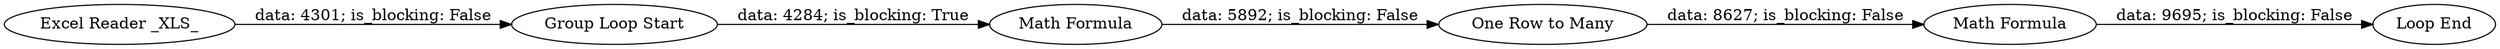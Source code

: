 digraph {
	"1709596566867504620_34" [label="Math Formula"]
	"1709596566867504620_36" [label="Loop End"]
	"1709596566867504620_33" [label="Math Formula"]
	"1709596566867504620_35" [label="Group Loop Start"]
	"1709596566867504620_31" [label="Excel Reader _XLS_"]
	"1709596566867504620_32" [label="One Row to Many"]
	"1709596566867504620_33" -> "1709596566867504620_32" [label="data: 5892; is_blocking: False"]
	"1709596566867504620_34" -> "1709596566867504620_36" [label="data: 9695; is_blocking: False"]
	"1709596566867504620_35" -> "1709596566867504620_33" [label="data: 4284; is_blocking: True"]
	"1709596566867504620_31" -> "1709596566867504620_35" [label="data: 4301; is_blocking: False"]
	"1709596566867504620_32" -> "1709596566867504620_34" [label="data: 8627; is_blocking: False"]
	rankdir=LR
}
